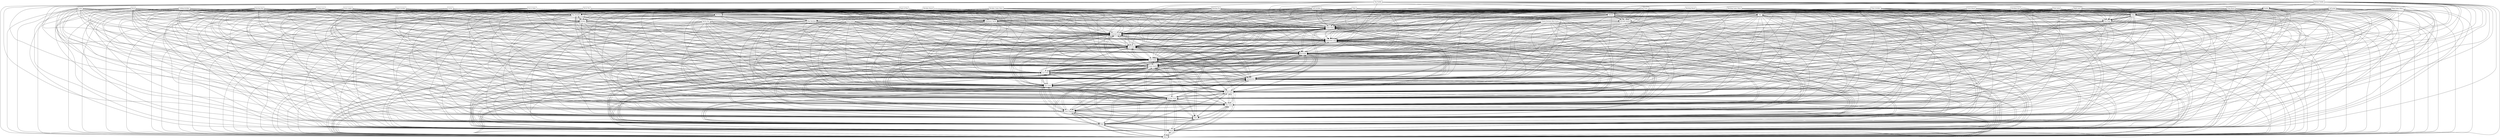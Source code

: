 digraph{
graph [rankdir=TB];
node [shape=box];
edge [arrowhead=normal];
0[label="Save Score",]
1[label="Pong",]
2[label="Wall",]
3[label="Game Menu",]
4[label="Lane",]
5[label="Check Previous Best Score",]
6[label="Uninstall Game",]
7[label="Right pont",]
8[label="Pong Game Menu",]
9[label="Play Brickles",]
10[label="Bowling Board",]
11[label="Brickles Board",]
12[label="Puck supply",]
13[label="Right brickles",]
14[label="Menu",]
15[label="Pong Board",]
16[label="Board",]
17[label="Score Board",]
18[label="Point",]
19[label="Size",]
20[label="Left brickles",]
21[label="Bowling",]
22[label="Class Diagram",]
23[label="Ceiling brickles",]
24[label="Edge",]
25[label="Play Game",]
26[label="Play Bowling",]
27[label="Bottom Paddle",]
28[label="Dividing Line",]
29[label="Arcade Game",]
30[label="Brick",]
31[label="Brickles",]
32[label="Top Paddle",]
33[label="Paddle",]
34[label="Gutter",]
35[label="Play Pong",]
36[label="End of Alley",]
37[label="Rack of Pins",]
38[label="Bowling Pin",]
39[label="Install Game",]
40[label="Exit Game",]
41[label="Brickles Game Menu",]
42[label="Puck",]
43[label="Floor brickles",]
44[label="Sprite Pair",]
45[label="Initialization",]
46[label="Velocity",]
47[label="Brick Pile",]
48[label="Stationary Sprite",]
49[label="Bowling Ball",]
50[label="Use Cases",]
51[label="Game Sprite",]
52[label="Save Game",]
53[label="Floor pong",]
54[label="Left pong",]
55[label="Movable Sprite",]
56[label="Rectangle",]
57[label="Bowling Game Menu",]
58[label="List Game",]
59[label="Animation Loop",]
60[label="Ceiling pong",]
0->3[label="",]
0->6[label="",]
0->14[label="",]
0->16[label="",]
0->18[label="",]
0->19[label="",]
0->22[label="",]
0->25[label="",]
0->29[label="",]
0->39[label="",]
0->40[label="",]
0->45[label="",]
0->50[label="",]
0->51[label="",]
0->52[label="",]
0->56[label="",]
0->58[label="",]
0->59[label="",]
1->3[label="",]
1->6[label="",]
1->14[label="",]
1->16[label="",]
1->18[label="",]
1->19[label="",]
1->22[label="",]
1->25[label="",]
1->29[label="",]
1->35[label="",]
1->39[label="",]
1->40[label="",]
1->45[label="",]
1->50[label="",]
1->51[label="",]
1->52[label="",]
1->56[label="",]
1->58[label="",]
1->59[label="",]
2->3[label="",]
2->6[label="",]
2->14[label="",]
2->16[label="",]
2->18[label="",]
2->19[label="",]
2->22[label="",]
2->25[label="",]
2->29[label="",]
2->39[label="",]
2->40[label="",]
2->45[label="",]
2->48[label="",]
2->50[label="",]
2->51[label="",]
2->52[label="",]
2->56[label="",]
2->58[label="",]
2->59[label="",]
3->6[label="",]
3->14[label="",]
3->16[label="",]
3->18[label="",]
3->19[label="",]
3->22[label="",]
3->25[label="",]
3->29[label="",]
3->39[label="",]
3->40[label="",]
3->45[label="",]
3->50[label="",]
3->51[label="",]
3->52[label="",]
3->56[label="",]
3->58[label="",]
3->59[label="",]
4->3[label="",]
4->6[label="",]
4->14[label="",]
4->16[label="",]
4->18[label="",]
4->19[label="",]
4->21[label="",]
4->22[label="",]
4->25[label="",]
4->26[label="",]
4->29[label="",]
4->39[label="",]
4->40[label="",]
4->45[label="",]
4->48[label="",]
4->50[label="",]
4->51[label="",]
4->52[label="",]
4->56[label="",]
4->58[label="",]
4->59[label="",]
5->3[label="",]
5->6[label="",]
5->14[label="",]
5->16[label="",]
5->18[label="",]
5->19[label="",]
5->22[label="",]
5->25[label="",]
5->29[label="",]
5->39[label="",]
5->40[label="",]
5->45[label="",]
5->50[label="",]
5->51[label="",]
5->52[label="",]
5->56[label="",]
5->58[label="",]
5->59[label="",]
6->3[label="",]
6->14[label="",]
6->16[label="",]
6->18[label="",]
6->19[label="",]
6->22[label="",]
6->25[label="",]
6->29[label="",]
6->39[label="",]
6->40[label="",]
6->45[label="",]
6->50[label="",]
6->51[label="",]
6->52[label="",]
6->56[label="",]
6->58[label="",]
6->59[label="",]
7->1[label="",]
7->2[label="",]
7->3[label="",]
7->6[label="",]
7->14[label="",]
7->16[label="",]
7->18[label="",]
7->19[label="",]
7->22[label="",]
7->25[label="",]
7->29[label="",]
7->35[label="",]
7->39[label="",]
7->40[label="",]
7->45[label="",]
7->48[label="",]
7->50[label="",]
7->51[label="",]
7->52[label="",]
7->56[label="",]
7->58[label="",]
7->59[label="",]
8->1[label="",]
8->3[label="",]
8->6[label="",]
8->14[label="",]
8->16[label="",]
8->18[label="",]
8->19[label="",]
8->22[label="",]
8->25[label="",]
8->29[label="",]
8->35[label="",]
8->39[label="",]
8->40[label="",]
8->45[label="",]
8->50[label="",]
8->51[label="",]
8->52[label="",]
8->56[label="",]
8->58[label="",]
8->59[label="",]
9->3[label="",]
9->6[label="",]
9->14[label="",]
9->16[label="",]
9->18[label="",]
9->19[label="",]
9->22[label="",]
9->25[label="",]
9->29[label="",]
9->31[label="",]
9->39[label="",]
9->40[label="",]
9->45[label="",]
9->50[label="",]
9->51[label="",]
9->52[label="",]
9->56[label="",]
9->58[label="",]
9->59[label="",]
10->3[label="",]
10->6[label="",]
10->14[label="",]
10->16[label="",]
10->18[label="",]
10->19[label="",]
10->21[label="",]
10->22[label="",]
10->25[label="",]
10->26[label="",]
10->29[label="",]
10->39[label="",]
10->40[label="",]
10->45[label="",]
10->50[label="",]
10->51[label="",]
10->52[label="",]
10->56[label="",]
10->58[label="",]
10->59[label="",]
11->3[label="",]
11->6[label="",]
11->9[label="",]
11->14[label="",]
11->16[label="",]
11->18[label="",]
11->19[label="",]
11->22[label="",]
11->25[label="",]
11->29[label="",]
11->31[label="",]
11->39[label="",]
11->40[label="",]
11->45[label="",]
11->50[label="",]
11->51[label="",]
11->52[label="",]
11->56[label="",]
11->58[label="",]
11->59[label="",]
12->3[label="",]
12->6[label="",]
12->9[label="",]
12->14[label="",]
12->16[label="",]
12->18[label="",]
12->19[label="",]
12->22[label="",]
12->25[label="",]
12->29[label="",]
12->31[label="",]
12->39[label="",]
12->40[label="",]
12->45[label="",]
12->50[label="",]
12->51[label="",]
12->52[label="",]
12->56[label="",]
12->58[label="",]
12->59[label="",]
13->2[label="",]
13->3[label="",]
13->6[label="",]
13->9[label="",]
13->14[label="",]
13->16[label="",]
13->18[label="",]
13->19[label="",]
13->22[label="",]
13->25[label="",]
13->29[label="",]
13->31[label="",]
13->39[label="",]
13->40[label="",]
13->45[label="",]
13->48[label="",]
13->50[label="",]
13->51[label="",]
13->52[label="",]
13->56[label="",]
13->58[label="",]
13->59[label="",]
14->3[label="",]
14->6[label="",]
14->16[label="",]
14->18[label="",]
14->19[label="",]
14->22[label="",]
14->25[label="",]
14->29[label="",]
14->39[label="",]
14->40[label="",]
14->45[label="",]
14->50[label="",]
14->51[label="",]
14->52[label="",]
14->56[label="",]
14->58[label="",]
14->59[label="",]
15->1[label="",]
15->3[label="",]
15->6[label="",]
15->14[label="",]
15->16[label="",]
15->18[label="",]
15->19[label="",]
15->22[label="",]
15->25[label="",]
15->29[label="",]
15->35[label="",]
15->39[label="",]
15->40[label="",]
15->45[label="",]
15->50[label="",]
15->51[label="",]
15->52[label="",]
15->56[label="",]
15->58[label="",]
15->59[label="",]
16->3[label="",]
16->6[label="",]
16->14[label="",]
16->18[label="",]
16->19[label="",]
16->22[label="",]
16->25[label="",]
16->29[label="",]
16->39[label="",]
16->40[label="",]
16->45[label="",]
16->50[label="",]
16->51[label="",]
16->52[label="",]
16->56[label="",]
16->58[label="",]
16->59[label="",]
17->1[label="",]
17->3[label="",]
17->6[label="",]
17->14[label="",]
17->16[label="",]
17->18[label="",]
17->19[label="",]
17->22[label="",]
17->25[label="",]
17->29[label="",]
17->35[label="",]
17->39[label="",]
17->40[label="",]
17->45[label="",]
17->48[label="",]
17->50[label="",]
17->51[label="",]
17->52[label="",]
17->56[label="",]
17->58[label="",]
17->59[label="",]
18->3[label="",]
18->6[label="",]
18->14[label="",]
18->16[label="",]
18->19[label="",]
18->22[label="",]
18->25[label="",]
18->29[label="",]
18->39[label="",]
18->40[label="",]
18->45[label="",]
18->50[label="",]
18->51[label="",]
18->52[label="",]
18->56[label="",]
18->58[label="",]
18->59[label="",]
19->3[label="",]
19->6[label="",]
19->14[label="",]
19->16[label="",]
19->18[label="",]
19->22[label="",]
19->25[label="",]
19->29[label="",]
19->39[label="",]
19->40[label="",]
19->45[label="",]
19->50[label="",]
19->51[label="",]
19->52[label="",]
19->56[label="",]
19->58[label="",]
19->59[label="",]
20->2[label="",]
20->3[label="",]
20->6[label="",]
20->9[label="",]
20->14[label="",]
20->16[label="",]
20->18[label="",]
20->19[label="",]
20->22[label="",]
20->25[label="",]
20->29[label="",]
20->31[label="",]
20->39[label="",]
20->40[label="",]
20->45[label="",]
20->48[label="",]
20->50[label="",]
20->51[label="",]
20->52[label="",]
20->56[label="",]
20->58[label="",]
20->59[label="",]
21->3[label="",]
21->6[label="",]
21->14[label="",]
21->16[label="",]
21->18[label="",]
21->19[label="",]
21->22[label="",]
21->25[label="",]
21->26[label="",]
21->29[label="",]
21->39[label="",]
21->40[label="",]
21->45[label="",]
21->50[label="",]
21->51[label="",]
21->52[label="",]
21->56[label="",]
21->58[label="",]
21->59[label="",]
22->3[label="",]
22->6[label="",]
22->14[label="",]
22->16[label="",]
22->18[label="",]
22->19[label="",]
22->25[label="",]
22->29[label="",]
22->39[label="",]
22->40[label="",]
22->45[label="",]
22->50[label="",]
22->51[label="",]
22->52[label="",]
22->56[label="",]
22->58[label="",]
22->59[label="",]
23->3[label="",]
23->6[label="",]
23->9[label="",]
23->14[label="",]
23->16[label="",]
23->18[label="",]
23->19[label="",]
23->22[label="",]
23->25[label="",]
23->29[label="",]
23->31[label="",]
23->39[label="",]
23->40[label="",]
23->45[label="",]
23->48[label="",]
23->50[label="",]
23->51[label="",]
23->52[label="",]
23->56[label="",]
23->58[label="",]
23->59[label="",]
24->3[label="",]
24->6[label="",]
24->14[label="",]
24->16[label="",]
24->18[label="",]
24->19[label="",]
24->21[label="",]
24->22[label="",]
24->25[label="",]
24->26[label="",]
24->29[label="",]
24->39[label="",]
24->40[label="",]
24->45[label="",]
24->48[label="",]
24->50[label="",]
24->51[label="",]
24->52[label="",]
24->56[label="",]
24->58[label="",]
24->59[label="",]
25->3[label="",]
25->6[label="",]
25->14[label="",]
25->16[label="",]
25->18[label="",]
25->19[label="",]
25->22[label="",]
25->29[label="",]
25->39[label="",]
25->40[label="",]
25->45[label="",]
25->50[label="",]
25->51[label="",]
25->52[label="",]
25->56[label="",]
25->58[label="",]
25->59[label="",]
26->3[label="",]
26->6[label="",]
26->14[label="",]
26->16[label="",]
26->18[label="",]
26->19[label="",]
26->21[label="",]
26->22[label="",]
26->25[label="",]
26->29[label="",]
26->39[label="",]
26->40[label="",]
26->45[label="",]
26->50[label="",]
26->51[label="",]
26->52[label="",]
26->56[label="",]
26->58[label="",]
26->59[label="",]
27->1[label="",]
27->3[label="",]
27->6[label="",]
27->14[label="",]
27->16[label="",]
27->18[label="",]
27->19[label="",]
27->22[label="",]
27->25[label="",]
27->29[label="",]
27->33[label="",]
27->35[label="",]
27->39[label="",]
27->40[label="",]
27->45[label="",]
27->46[label="",]
27->50[label="",]
27->51[label="",]
27->52[label="",]
27->55[label="",]
27->56[label="",]
27->58[label="",]
27->59[label="",]
28->1[label="",]
28->3[label="",]
28->6[label="",]
28->14[label="",]
28->16[label="",]
28->18[label="",]
28->19[label="",]
28->22[label="",]
28->25[label="",]
28->29[label="",]
28->35[label="",]
28->39[label="",]
28->40[label="",]
28->45[label="",]
28->48[label="",]
28->50[label="",]
28->51[label="",]
28->52[label="",]
28->56[label="",]
28->58[label="",]
28->59[label="",]
29->3[label="",]
29->6[label="",]
29->14[label="",]
29->16[label="",]
29->18[label="",]
29->19[label="",]
29->22[label="",]
29->25[label="",]
29->39[label="",]
29->40[label="",]
29->45[label="",]
29->50[label="",]
29->51[label="",]
29->52[label="",]
29->56[label="",]
29->58[label="",]
29->59[label="",]
30->3[label="",]
30->6[label="",]
30->9[label="",]
30->14[label="",]
30->16[label="",]
30->18[label="",]
30->19[label="",]
30->22[label="",]
30->25[label="",]
30->29[label="",]
30->31[label="",]
30->39[label="",]
30->40[label="",]
30->45[label="",]
30->48[label="",]
30->50[label="",]
30->51[label="",]
30->52[label="",]
30->56[label="",]
30->58[label="",]
30->59[label="",]
31->3[label="",]
31->6[label="",]
31->9[label="",]
31->14[label="",]
31->16[label="",]
31->18[label="",]
31->19[label="",]
31->22[label="",]
31->25[label="",]
31->29[label="",]
31->39[label="",]
31->40[label="",]
31->45[label="",]
31->50[label="",]
31->51[label="",]
31->52[label="",]
31->56[label="",]
31->58[label="",]
31->59[label="",]
32->1[label="",]
32->3[label="",]
32->6[label="",]
32->14[label="",]
32->16[label="",]
32->18[label="",]
32->19[label="",]
32->22[label="",]
32->25[label="",]
32->29[label="",]
32->33[label="",]
32->35[label="",]
32->39[label="",]
32->40[label="",]
32->45[label="",]
32->46[label="",]
32->50[label="",]
32->51[label="",]
32->52[label="",]
32->55[label="",]
32->56[label="",]
32->58[label="",]
32->59[label="",]
33->1[label="",]
33->3[label="",]
33->6[label="",]
33->14[label="",]
33->16[label="",]
33->18[label="",]
33->19[label="",]
33->22[label="",]
33->25[label="",]
33->29[label="",]
33->35[label="",]
33->39[label="",]
33->40[label="",]
33->45[label="",]
33->46[label="",]
33->50[label="",]
33->51[label="",]
33->52[label="",]
33->55[label="",]
33->56[label="",]
33->58[label="",]
33->59[label="",]
34->3[label="",]
34->6[label="",]
34->14[label="",]
34->16[label="",]
34->18[label="",]
34->19[label="",]
34->21[label="",]
34->22[label="",]
34->25[label="",]
34->26[label="",]
34->29[label="",]
34->39[label="",]
34->40[label="",]
34->45[label="",]
34->48[label="",]
34->50[label="",]
34->51[label="",]
34->52[label="",]
34->56[label="",]
34->58[label="",]
34->59[label="",]
35->1[label="",]
35->3[label="",]
35->6[label="",]
35->14[label="",]
35->16[label="",]
35->18[label="",]
35->19[label="",]
35->22[label="",]
35->25[label="",]
35->29[label="",]
35->39[label="",]
35->40[label="",]
35->45[label="",]
35->50[label="",]
35->51[label="",]
35->52[label="",]
35->56[label="",]
35->58[label="",]
35->59[label="",]
36->3[label="",]
36->6[label="",]
36->14[label="",]
36->16[label="",]
36->18[label="",]
36->19[label="",]
36->21[label="",]
36->22[label="",]
36->25[label="",]
36->26[label="",]
36->29[label="",]
36->39[label="",]
36->40[label="",]
36->45[label="",]
36->48[label="",]
36->50[label="",]
36->51[label="",]
36->52[label="",]
36->56[label="",]
36->58[label="",]
36->59[label="",]
37->3[label="",]
37->6[label="",]
37->14[label="",]
37->16[label="",]
37->18[label="",]
37->19[label="",]
37->21[label="",]
37->22[label="",]
37->25[label="",]
37->26[label="",]
37->29[label="",]
37->39[label="",]
37->40[label="",]
37->45[label="",]
37->48[label="",]
37->50[label="",]
37->51[label="",]
37->52[label="",]
37->56[label="",]
37->58[label="",]
37->59[label="",]
38->3[label="",]
38->6[label="",]
38->14[label="",]
38->16[label="",]
38->18[label="",]
38->19[label="",]
38->21[label="",]
38->22[label="",]
38->25[label="",]
38->26[label="",]
38->29[label="",]
38->39[label="",]
38->40[label="",]
38->45[label="",]
38->46[label="",]
38->50[label="",]
38->51[label="",]
38->52[label="",]
38->55[label="",]
38->56[label="",]
38->58[label="",]
38->59[label="",]
39->3[label="",]
39->6[label="",]
39->14[label="",]
39->16[label="",]
39->18[label="",]
39->19[label="",]
39->22[label="",]
39->25[label="",]
39->29[label="",]
39->40[label="",]
39->45[label="",]
39->50[label="",]
39->51[label="",]
39->52[label="",]
39->56[label="",]
39->58[label="",]
39->59[label="",]
40->3[label="",]
40->6[label="",]
40->14[label="",]
40->16[label="",]
40->18[label="",]
40->19[label="",]
40->22[label="",]
40->25[label="",]
40->29[label="",]
40->39[label="",]
40->45[label="",]
40->50[label="",]
40->51[label="",]
40->52[label="",]
40->56[label="",]
40->58[label="",]
40->59[label="",]
41->3[label="",]
41->6[label="",]
41->9[label="",]
41->14[label="",]
41->16[label="",]
41->18[label="",]
41->19[label="",]
41->22[label="",]
41->25[label="",]
41->29[label="",]
41->31[label="",]
41->39[label="",]
41->40[label="",]
41->45[label="",]
41->50[label="",]
41->51[label="",]
41->52[label="",]
41->56[label="",]
41->58[label="",]
41->59[label="",]
42->3[label="",]
42->6[label="",]
42->14[label="",]
42->16[label="",]
42->18[label="",]
42->19[label="",]
42->22[label="",]
42->25[label="",]
42->29[label="",]
42->39[label="",]
42->40[label="",]
42->45[label="",]
42->46[label="",]
42->50[label="",]
42->51[label="",]
42->52[label="",]
42->55[label="",]
42->56[label="",]
42->58[label="",]
42->59[label="",]
43->3[label="",]
43->6[label="",]
43->9[label="",]
43->14[label="",]
43->16[label="",]
43->18[label="",]
43->19[label="",]
43->22[label="",]
43->25[label="",]
43->29[label="",]
43->31[label="",]
43->39[label="",]
43->40[label="",]
43->45[label="",]
43->48[label="",]
43->50[label="",]
43->51[label="",]
43->52[label="",]
43->56[label="",]
43->58[label="",]
43->59[label="",]
44->3[label="",]
44->6[label="",]
44->14[label="",]
44->16[label="",]
44->18[label="",]
44->19[label="",]
44->22[label="",]
44->25[label="",]
44->29[label="",]
44->39[label="",]
44->40[label="",]
44->45[label="",]
44->50[label="",]
44->51[label="",]
44->52[label="",]
44->56[label="",]
44->58[label="",]
44->59[label="",]
45->3[label="",]
45->6[label="",]
45->14[label="",]
45->16[label="",]
45->18[label="",]
45->19[label="",]
45->22[label="",]
45->25[label="",]
45->29[label="",]
45->39[label="",]
45->40[label="",]
45->50[label="",]
45->51[label="",]
45->52[label="",]
45->56[label="",]
45->58[label="",]
45->59[label="",]
46->3[label="",]
46->6[label="",]
46->14[label="",]
46->16[label="",]
46->18[label="",]
46->19[label="",]
46->22[label="",]
46->25[label="",]
46->29[label="",]
46->39[label="",]
46->40[label="",]
46->45[label="",]
46->50[label="",]
46->51[label="",]
46->52[label="",]
46->55[label="",]
46->56[label="",]
46->58[label="",]
46->59[label="",]
47->3[label="",]
47->6[label="",]
47->9[label="",]
47->14[label="",]
47->16[label="",]
47->18[label="",]
47->19[label="",]
47->22[label="",]
47->25[label="",]
47->29[label="",]
47->31[label="",]
47->39[label="",]
47->40[label="",]
47->45[label="",]
47->48[label="",]
47->50[label="",]
47->51[label="",]
47->52[label="",]
47->56[label="",]
47->58[label="",]
47->59[label="",]
48->3[label="",]
48->6[label="",]
48->14[label="",]
48->16[label="",]
48->18[label="",]
48->19[label="",]
48->22[label="",]
48->25[label="",]
48->29[label="",]
48->39[label="",]
48->40[label="",]
48->45[label="",]
48->50[label="",]
48->51[label="",]
48->52[label="",]
48->56[label="",]
48->58[label="",]
48->59[label="",]
49->3[label="",]
49->6[label="",]
49->14[label="",]
49->16[label="",]
49->18[label="",]
49->19[label="",]
49->21[label="",]
49->22[label="",]
49->25[label="",]
49->26[label="",]
49->29[label="",]
49->39[label="",]
49->40[label="",]
49->45[label="",]
49->46[label="",]
49->50[label="",]
49->51[label="",]
49->52[label="",]
49->55[label="",]
49->56[label="",]
49->58[label="",]
49->59[label="",]
50->3[label="",]
50->6[label="",]
50->14[label="",]
50->16[label="",]
50->18[label="",]
50->19[label="",]
50->22[label="",]
50->25[label="",]
50->29[label="",]
50->39[label="",]
50->40[label="",]
50->45[label="",]
50->51[label="",]
50->52[label="",]
50->56[label="",]
50->58[label="",]
50->59[label="",]
51->3[label="",]
51->6[label="",]
51->14[label="",]
51->16[label="",]
51->18[label="",]
51->19[label="",]
51->22[label="",]
51->25[label="",]
51->29[label="",]
51->39[label="",]
51->40[label="",]
51->45[label="",]
51->50[label="",]
51->52[label="",]
51->56[label="",]
51->58[label="",]
51->59[label="",]
52->3[label="",]
52->6[label="",]
52->14[label="",]
52->16[label="",]
52->18[label="",]
52->19[label="",]
52->22[label="",]
52->25[label="",]
52->29[label="",]
52->39[label="",]
52->40[label="",]
52->45[label="",]
52->50[label="",]
52->51[label="",]
52->56[label="",]
52->58[label="",]
52->59[label="",]
53->1[label="",]
53->3[label="",]
53->6[label="",]
53->14[label="",]
53->16[label="",]
53->18[label="",]
53->19[label="",]
53->22[label="",]
53->25[label="",]
53->29[label="",]
53->35[label="",]
53->39[label="",]
53->40[label="",]
53->45[label="",]
53->48[label="",]
53->50[label="",]
53->51[label="",]
53->52[label="",]
53->56[label="",]
53->58[label="",]
53->59[label="",]
54->1[label="",]
54->2[label="",]
54->3[label="",]
54->6[label="",]
54->14[label="",]
54->16[label="",]
54->18[label="",]
54->19[label="",]
54->22[label="",]
54->25[label="",]
54->29[label="",]
54->35[label="",]
54->39[label="",]
54->40[label="",]
54->45[label="",]
54->48[label="",]
54->50[label="",]
54->51[label="",]
54->52[label="",]
54->56[label="",]
54->58[label="",]
54->59[label="",]
55->3[label="",]
55->6[label="",]
55->14[label="",]
55->16[label="",]
55->18[label="",]
55->19[label="",]
55->22[label="",]
55->25[label="",]
55->29[label="",]
55->39[label="",]
55->40[label="",]
55->45[label="",]
55->46[label="",]
55->50[label="",]
55->51[label="",]
55->52[label="",]
55->56[label="",]
55->58[label="",]
55->59[label="",]
56->3[label="",]
56->6[label="",]
56->14[label="",]
56->16[label="",]
56->18[label="",]
56->19[label="",]
56->22[label="",]
56->25[label="",]
56->29[label="",]
56->39[label="",]
56->40[label="",]
56->45[label="",]
56->50[label="",]
56->51[label="",]
56->52[label="",]
56->58[label="",]
56->59[label="",]
57->3[label="",]
57->6[label="",]
57->14[label="",]
57->16[label="",]
57->18[label="",]
57->19[label="",]
57->21[label="",]
57->22[label="",]
57->25[label="",]
57->26[label="",]
57->29[label="",]
57->39[label="",]
57->40[label="",]
57->45[label="",]
57->50[label="",]
57->51[label="",]
57->52[label="",]
57->56[label="",]
57->58[label="",]
57->59[label="",]
58->3[label="",]
58->6[label="",]
58->14[label="",]
58->16[label="",]
58->18[label="",]
58->19[label="",]
58->22[label="",]
58->25[label="",]
58->29[label="",]
58->39[label="",]
58->40[label="",]
58->45[label="",]
58->50[label="",]
58->51[label="",]
58->52[label="",]
58->56[label="",]
58->59[label="",]
59->3[label="",]
59->6[label="",]
59->14[label="",]
59->16[label="",]
59->18[label="",]
59->19[label="",]
59->22[label="",]
59->25[label="",]
59->29[label="",]
59->39[label="",]
59->40[label="",]
59->45[label="",]
59->50[label="",]
59->51[label="",]
59->52[label="",]
59->56[label="",]
59->58[label="",]
60->1[label="",]
60->3[label="",]
60->6[label="",]
60->14[label="",]
60->16[label="",]
60->18[label="",]
60->19[label="",]
60->22[label="",]
60->25[label="",]
60->29[label="",]
60->35[label="",]
60->39[label="",]
60->40[label="",]
60->45[label="",]
60->48[label="",]
60->50[label="",]
60->51[label="",]
60->52[label="",]
60->56[label="",]
60->58[label="",]
60->59[label="",]
}
